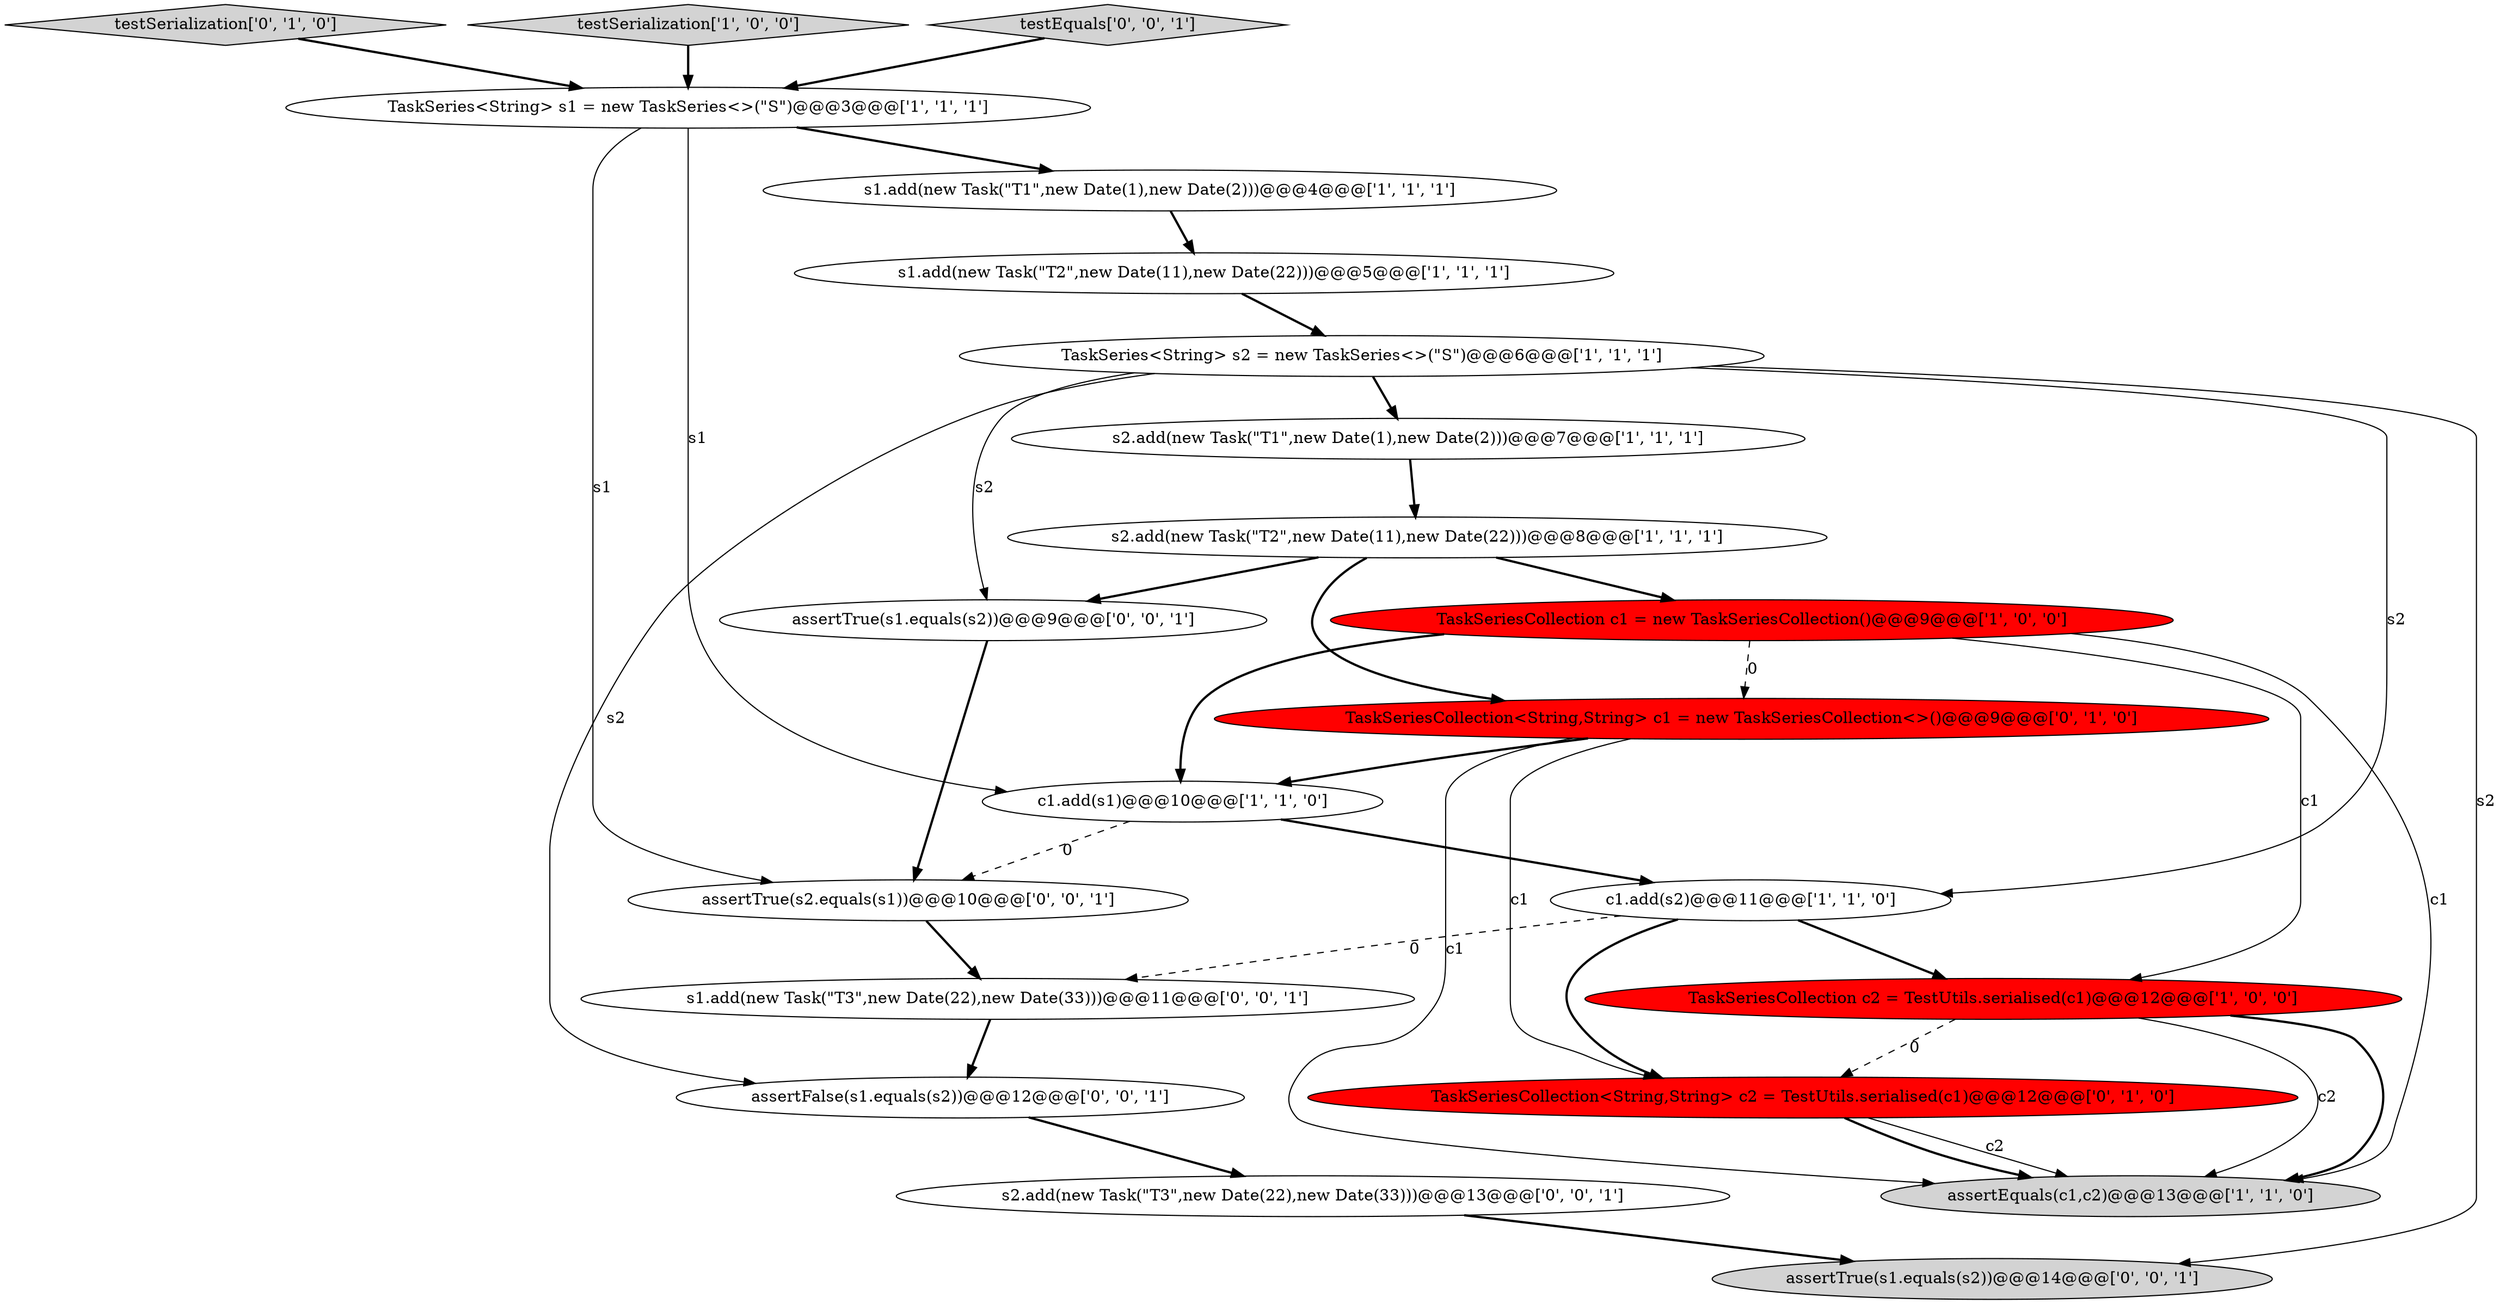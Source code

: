 digraph {
19 [style = filled, label = "assertTrue(s1.equals(s2))@@@14@@@['0', '0', '1']", fillcolor = lightgray, shape = ellipse image = "AAA0AAABBB3BBB"];
8 [style = filled, label = "assertEquals(c1,c2)@@@13@@@['1', '1', '0']", fillcolor = lightgray, shape = ellipse image = "AAA0AAABBB1BBB"];
7 [style = filled, label = "TaskSeriesCollection c2 = TestUtils.serialised(c1)@@@12@@@['1', '0', '0']", fillcolor = red, shape = ellipse image = "AAA1AAABBB1BBB"];
21 [style = filled, label = "s2.add(new Task(\"T3\",new Date(22),new Date(33)))@@@13@@@['0', '0', '1']", fillcolor = white, shape = ellipse image = "AAA0AAABBB3BBB"];
14 [style = filled, label = "testSerialization['0', '1', '0']", fillcolor = lightgray, shape = diamond image = "AAA0AAABBB2BBB"];
17 [style = filled, label = "s1.add(new Task(\"T3\",new Date(22),new Date(33)))@@@11@@@['0', '0', '1']", fillcolor = white, shape = ellipse image = "AAA0AAABBB3BBB"];
5 [style = filled, label = "TaskSeries<String> s2 = new TaskSeries<>(\"S\")@@@6@@@['1', '1', '1']", fillcolor = white, shape = ellipse image = "AAA0AAABBB1BBB"];
6 [style = filled, label = "TaskSeriesCollection c1 = new TaskSeriesCollection()@@@9@@@['1', '0', '0']", fillcolor = red, shape = ellipse image = "AAA1AAABBB1BBB"];
9 [style = filled, label = "s2.add(new Task(\"T2\",new Date(11),new Date(22)))@@@8@@@['1', '1', '1']", fillcolor = white, shape = ellipse image = "AAA0AAABBB1BBB"];
11 [style = filled, label = "testSerialization['1', '0', '0']", fillcolor = lightgray, shape = diamond image = "AAA0AAABBB1BBB"];
0 [style = filled, label = "s1.add(new Task(\"T1\",new Date(1),new Date(2)))@@@4@@@['1', '1', '1']", fillcolor = white, shape = ellipse image = "AAA0AAABBB1BBB"];
15 [style = filled, label = "assertFalse(s1.equals(s2))@@@12@@@['0', '0', '1']", fillcolor = white, shape = ellipse image = "AAA0AAABBB3BBB"];
2 [style = filled, label = "c1.add(s2)@@@11@@@['1', '1', '0']", fillcolor = white, shape = ellipse image = "AAA0AAABBB1BBB"];
13 [style = filled, label = "TaskSeriesCollection<String,String> c1 = new TaskSeriesCollection<>()@@@9@@@['0', '1', '0']", fillcolor = red, shape = ellipse image = "AAA1AAABBB2BBB"];
12 [style = filled, label = "TaskSeriesCollection<String,String> c2 = TestUtils.serialised(c1)@@@12@@@['0', '1', '0']", fillcolor = red, shape = ellipse image = "AAA1AAABBB2BBB"];
16 [style = filled, label = "assertTrue(s1.equals(s2))@@@9@@@['0', '0', '1']", fillcolor = white, shape = ellipse image = "AAA0AAABBB3BBB"];
18 [style = filled, label = "testEquals['0', '0', '1']", fillcolor = lightgray, shape = diamond image = "AAA0AAABBB3BBB"];
1 [style = filled, label = "s2.add(new Task(\"T1\",new Date(1),new Date(2)))@@@7@@@['1', '1', '1']", fillcolor = white, shape = ellipse image = "AAA0AAABBB1BBB"];
4 [style = filled, label = "c1.add(s1)@@@10@@@['1', '1', '0']", fillcolor = white, shape = ellipse image = "AAA0AAABBB1BBB"];
10 [style = filled, label = "TaskSeries<String> s1 = new TaskSeries<>(\"S\")@@@3@@@['1', '1', '1']", fillcolor = white, shape = ellipse image = "AAA0AAABBB1BBB"];
20 [style = filled, label = "assertTrue(s2.equals(s1))@@@10@@@['0', '0', '1']", fillcolor = white, shape = ellipse image = "AAA0AAABBB3BBB"];
3 [style = filled, label = "s1.add(new Task(\"T2\",new Date(11),new Date(22)))@@@5@@@['1', '1', '1']", fillcolor = white, shape = ellipse image = "AAA0AAABBB1BBB"];
0->3 [style = bold, label=""];
20->17 [style = bold, label=""];
21->19 [style = bold, label=""];
13->12 [style = solid, label="c1"];
15->21 [style = bold, label=""];
12->8 [style = solid, label="c2"];
10->20 [style = solid, label="s1"];
6->8 [style = solid, label="c1"];
14->10 [style = bold, label=""];
5->16 [style = solid, label="s2"];
4->2 [style = bold, label=""];
7->8 [style = bold, label=""];
6->7 [style = solid, label="c1"];
2->17 [style = dashed, label="0"];
9->16 [style = bold, label=""];
2->12 [style = bold, label=""];
1->9 [style = bold, label=""];
9->6 [style = bold, label=""];
10->4 [style = solid, label="s1"];
5->2 [style = solid, label="s2"];
5->19 [style = solid, label="s2"];
5->1 [style = bold, label=""];
6->4 [style = bold, label=""];
13->8 [style = solid, label="c1"];
3->5 [style = bold, label=""];
6->13 [style = dashed, label="0"];
18->10 [style = bold, label=""];
4->20 [style = dashed, label="0"];
11->10 [style = bold, label=""];
12->8 [style = bold, label=""];
10->0 [style = bold, label=""];
17->15 [style = bold, label=""];
7->12 [style = dashed, label="0"];
2->7 [style = bold, label=""];
16->20 [style = bold, label=""];
5->15 [style = solid, label="s2"];
7->8 [style = solid, label="c2"];
9->13 [style = bold, label=""];
13->4 [style = bold, label=""];
}
